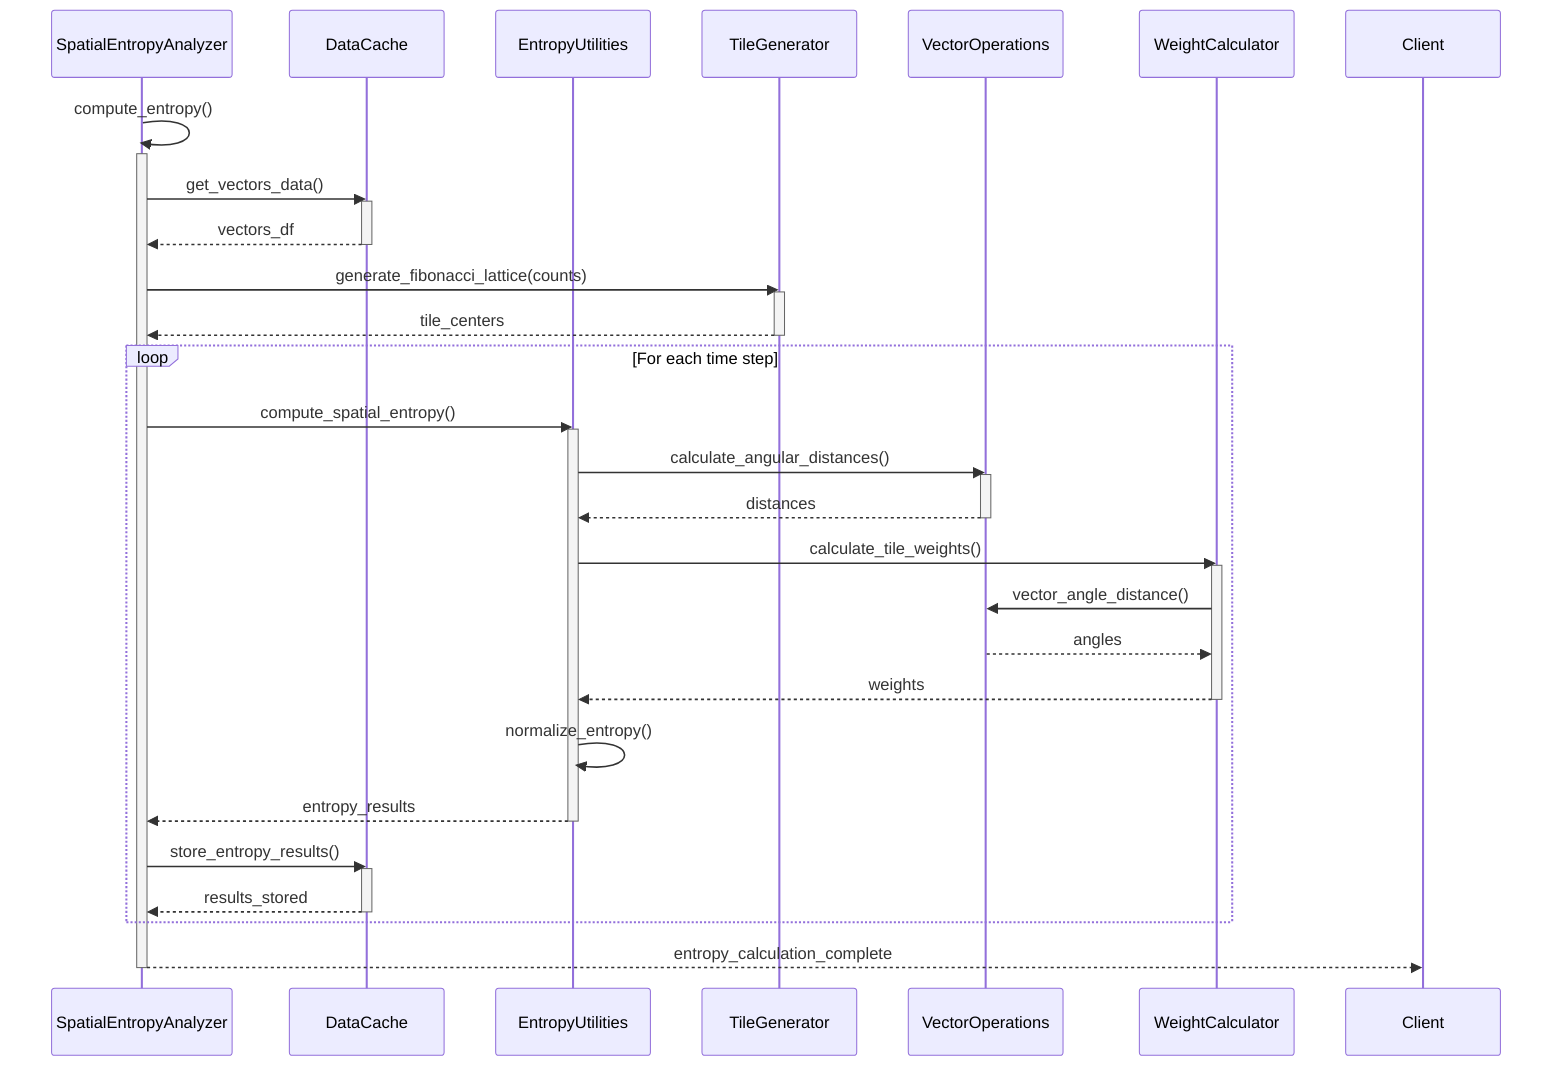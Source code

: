 sequenceDiagram
    participant Analyzer as SpatialEntropyAnalyzer
    participant Cache as DataCache
    participant EntropyUtils as EntropyUtilities
    participant TileGen as TileGenerator
    participant VectorOps as VectorOperations
    participant WeightCalc as WeightCalculator
    
    Analyzer->>Analyzer: compute_entropy()
    activate Analyzer
    
    Analyzer->>Cache: get_vectors_data()
    activate Cache
    Cache-->>Analyzer: vectors_df
    deactivate Cache
    
    Analyzer->>TileGen: generate_fibonacci_lattice(counts)
    activate TileGen
    TileGen-->>Analyzer: tile_centers
    deactivate TileGen
    
    loop For each time step
        Analyzer->>EntropyUtils: compute_spatial_entropy()
        activate EntropyUtils
        
        EntropyUtils->>VectorOps: calculate_angular_distances()
        activate VectorOps
        VectorOps-->>EntropyUtils: distances
        deactivate VectorOps
        
        EntropyUtils->>WeightCalc: calculate_tile_weights()
        activate WeightCalc
        WeightCalc->>VectorOps: vector_angle_distance()
        VectorOps-->>WeightCalc: angles
        WeightCalc-->>EntropyUtils: weights
        deactivate WeightCalc
        
        EntropyUtils->>EntropyUtils: normalize_entropy()
        EntropyUtils-->>Analyzer: entropy_results
        deactivate EntropyUtils
        
        Analyzer->>Cache: store_entropy_results()
        activate Cache
        Cache-->>Analyzer: results_stored
        deactivate Cache
    end
    
    Analyzer-->>Client: entropy_calculation_complete
    deactivate Analyzer